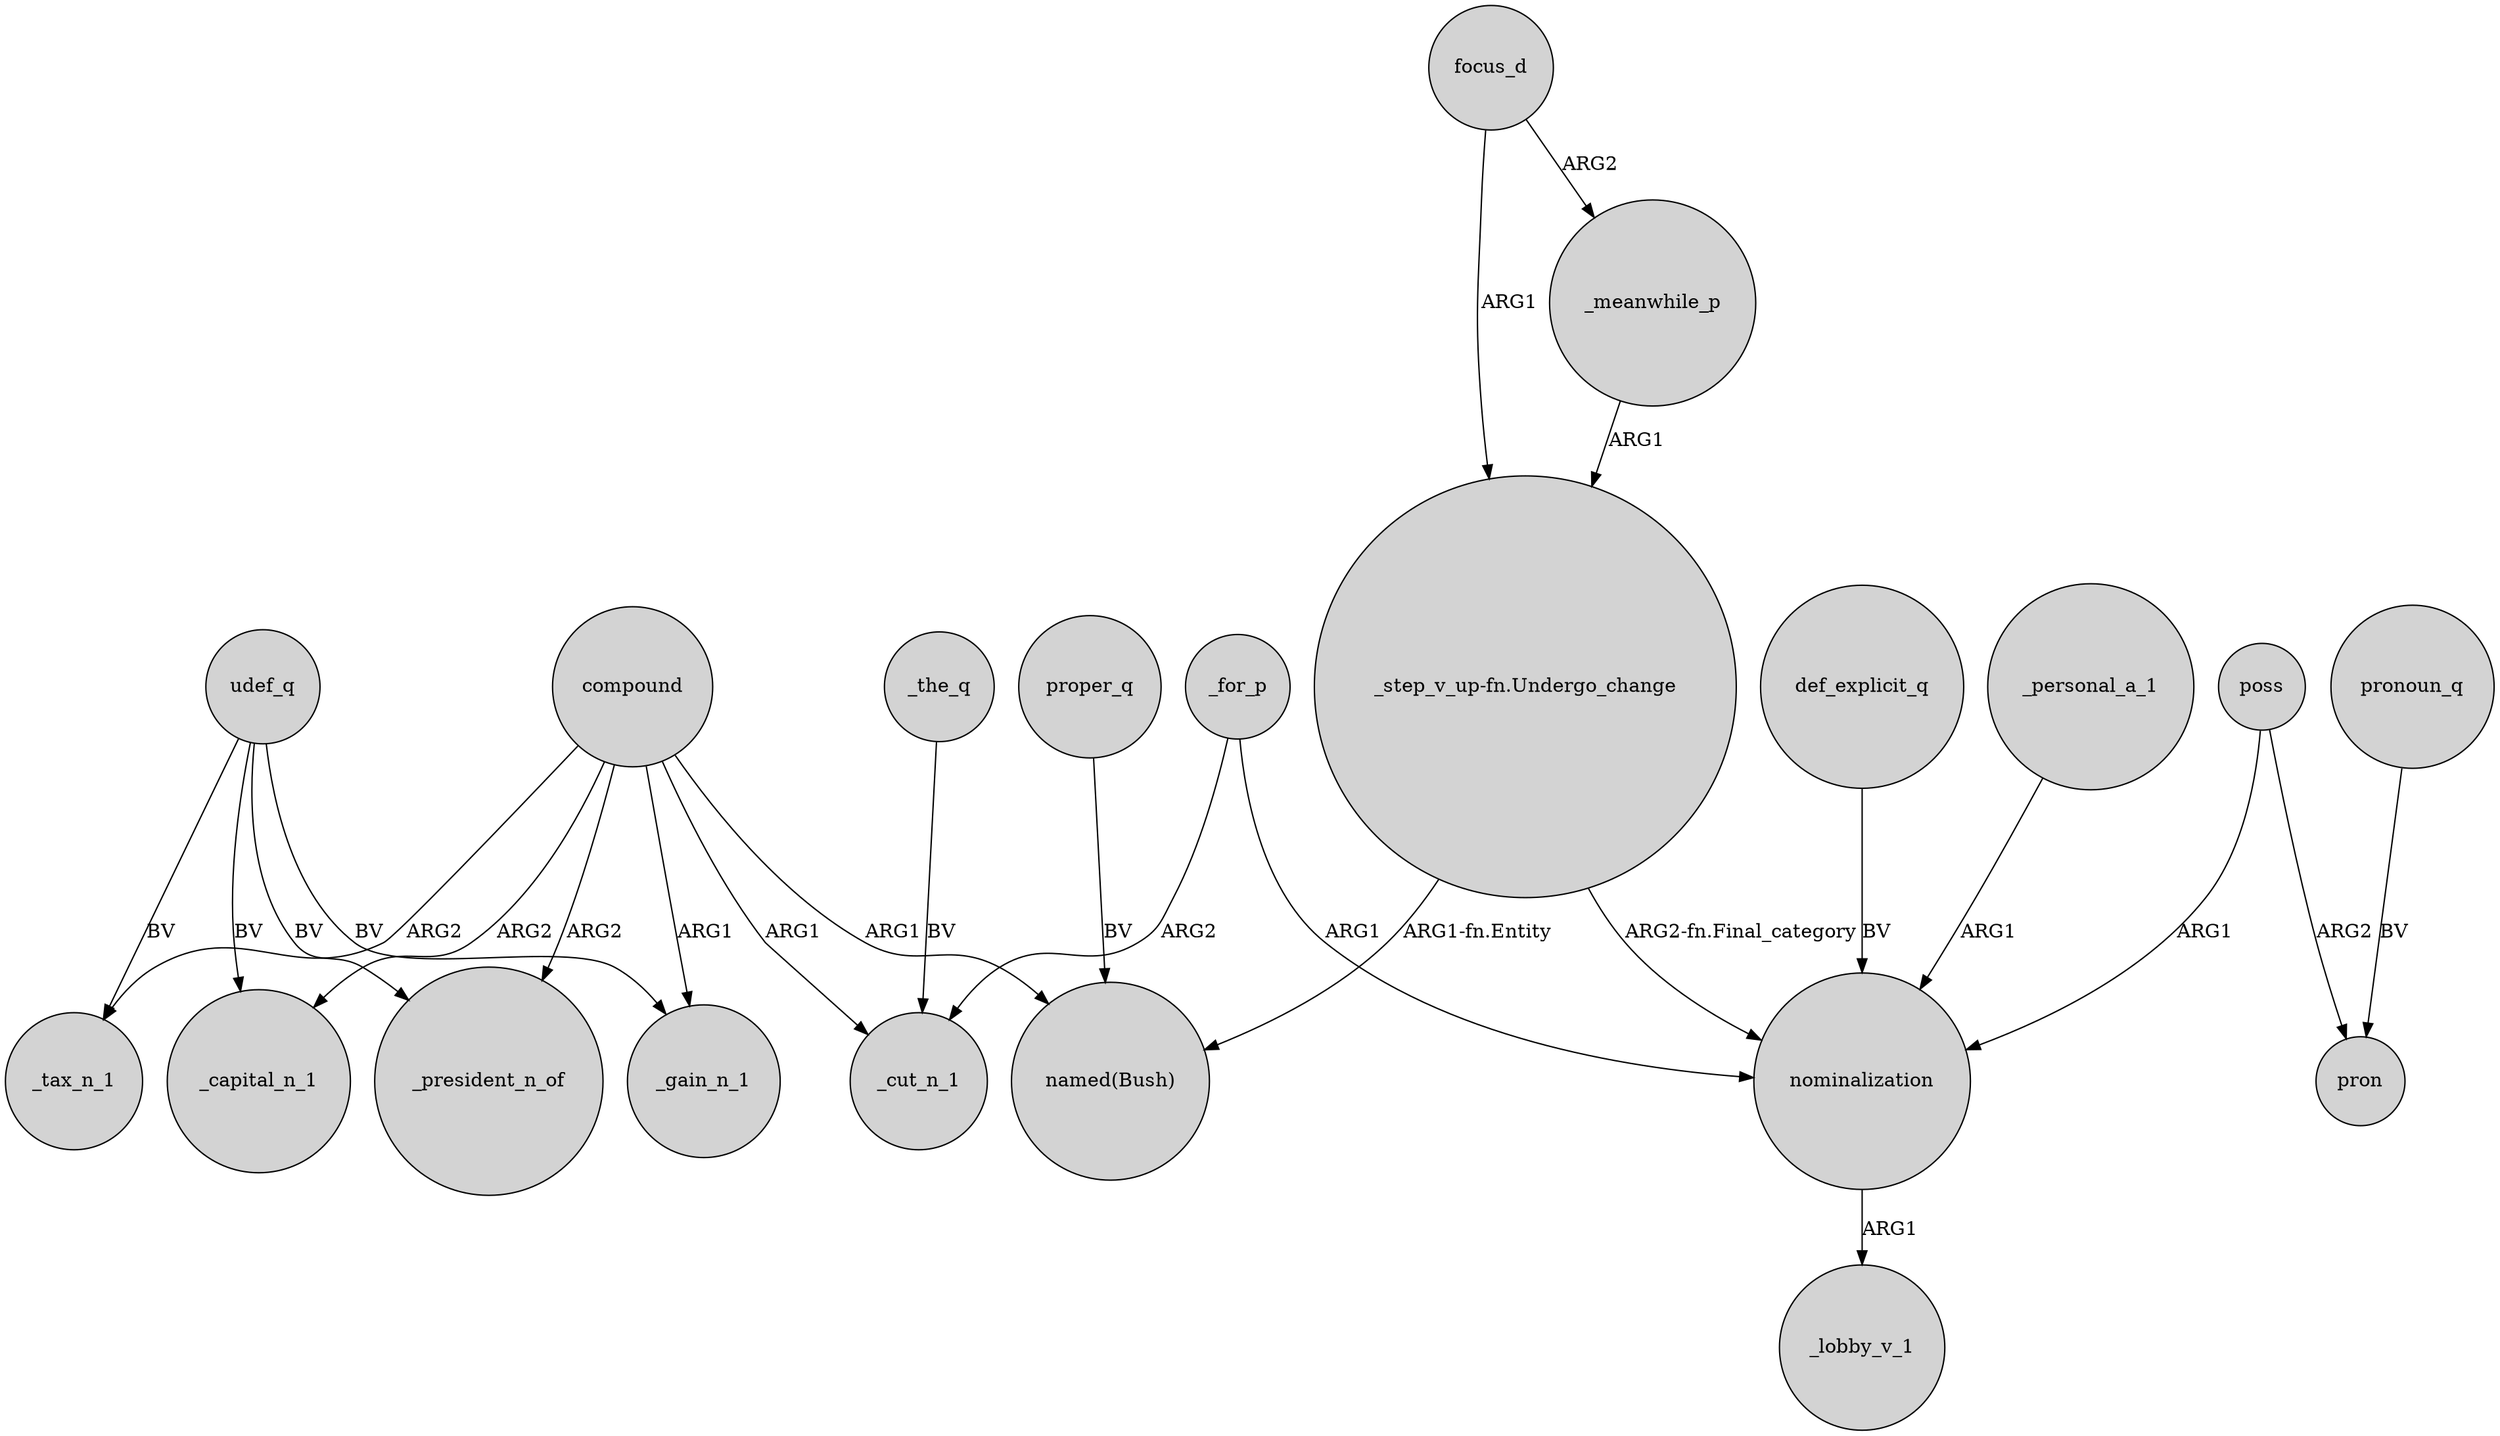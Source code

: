 digraph {
	node [shape=circle style=filled]
	nominalization -> _lobby_v_1 [label=ARG1]
	compound -> _president_n_of [label=ARG2]
	compound -> _cut_n_1 [label=ARG1]
	"_step_v_up-fn.Undergo_change" -> nominalization [label="ARG2-fn.Final_category"]
	compound -> "named(Bush)" [label=ARG1]
	_for_p -> _cut_n_1 [label=ARG2]
	_personal_a_1 -> nominalization [label=ARG1]
	udef_q -> _tax_n_1 [label=BV]
	_meanwhile_p -> "_step_v_up-fn.Undergo_change" [label=ARG1]
	poss -> nominalization [label=ARG1]
	pronoun_q -> pron [label=BV]
	proper_q -> "named(Bush)" [label=BV]
	poss -> pron [label=ARG2]
	"_step_v_up-fn.Undergo_change" -> "named(Bush)" [label="ARG1-fn.Entity"]
	udef_q -> _capital_n_1 [label=BV]
	focus_d -> _meanwhile_p [label=ARG2]
	compound -> _tax_n_1 [label=ARG2]
	def_explicit_q -> nominalization [label=BV]
	_the_q -> _cut_n_1 [label=BV]
	_for_p -> nominalization [label=ARG1]
	focus_d -> "_step_v_up-fn.Undergo_change" [label=ARG1]
	compound -> _capital_n_1 [label=ARG2]
	compound -> _gain_n_1 [label=ARG1]
	udef_q -> _president_n_of [label=BV]
	udef_q -> _gain_n_1 [label=BV]
}
